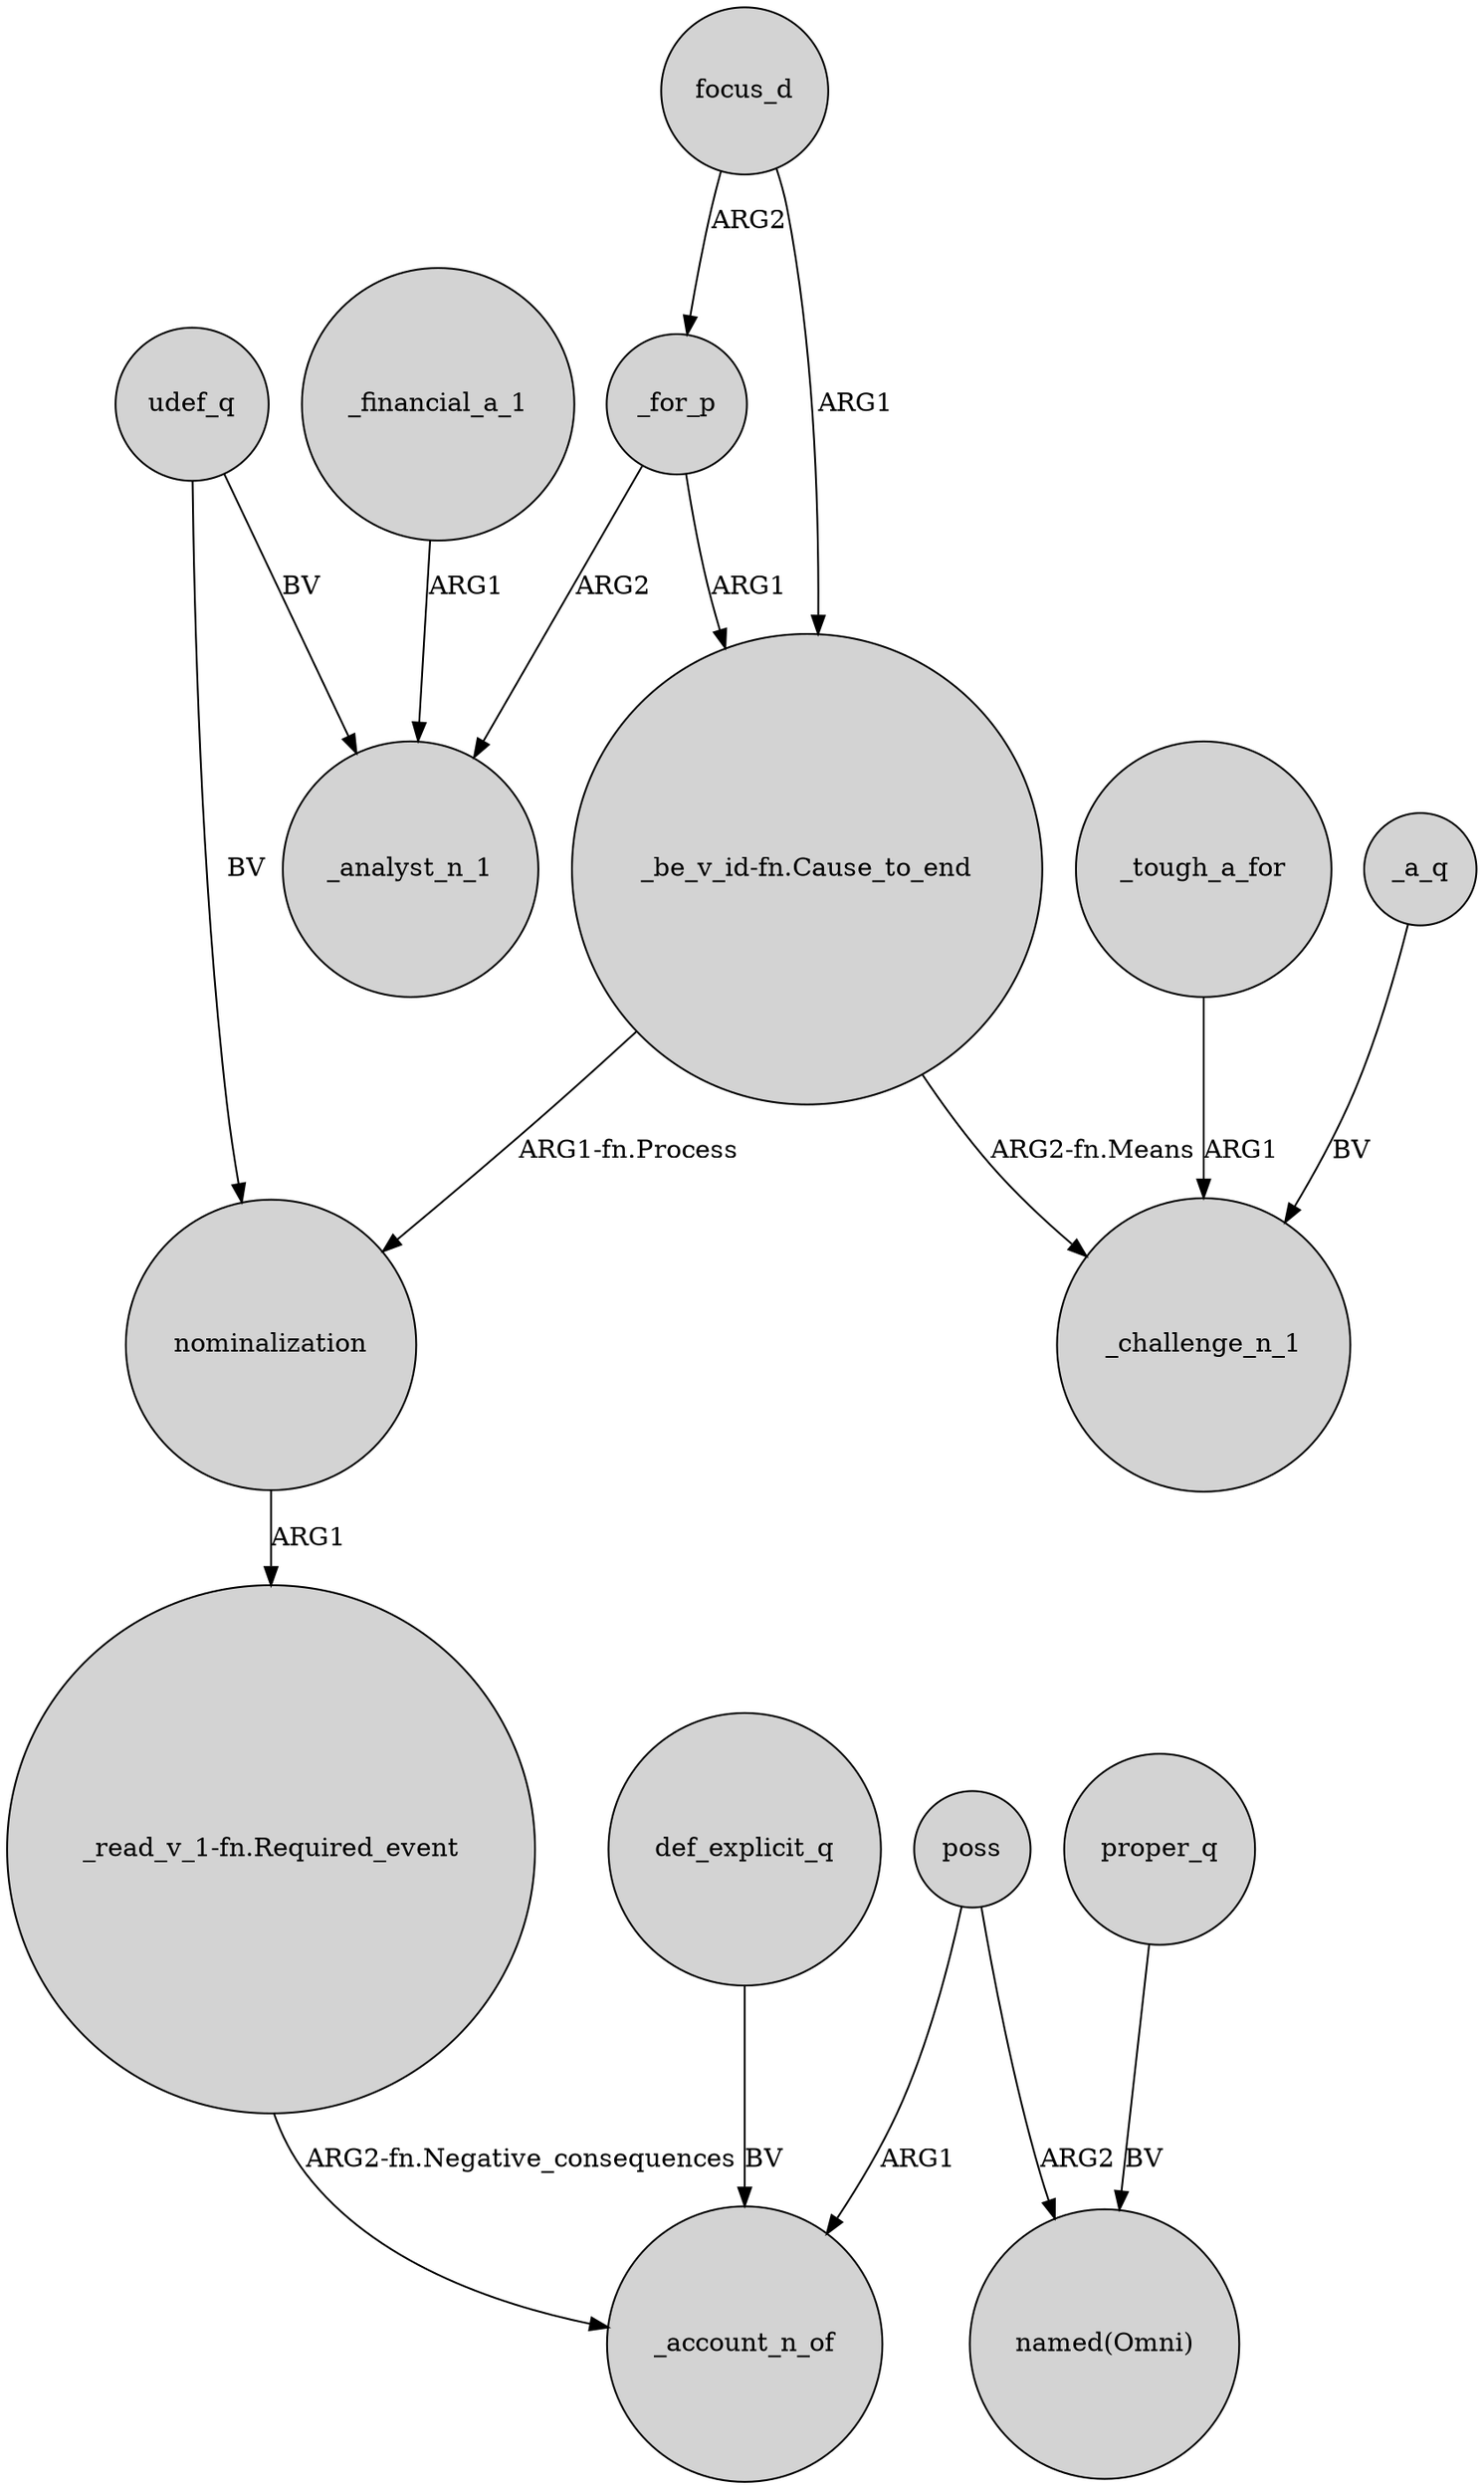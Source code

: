 digraph {
	node [shape=circle style=filled]
	focus_d -> "_be_v_id-fn.Cause_to_end" [label=ARG1]
	_financial_a_1 -> _analyst_n_1 [label=ARG1]
	_for_p -> _analyst_n_1 [label=ARG2]
	poss -> _account_n_of [label=ARG1]
	def_explicit_q -> _account_n_of [label=BV]
	"_read_v_1-fn.Required_event" -> _account_n_of [label="ARG2-fn.Negative_consequences"]
	"_be_v_id-fn.Cause_to_end" -> nominalization [label="ARG1-fn.Process"]
	poss -> "named(Omni)" [label=ARG2]
	focus_d -> _for_p [label=ARG2]
	_tough_a_for -> _challenge_n_1 [label=ARG1]
	udef_q -> _analyst_n_1 [label=BV]
	proper_q -> "named(Omni)" [label=BV]
	_a_q -> _challenge_n_1 [label=BV]
	"_be_v_id-fn.Cause_to_end" -> _challenge_n_1 [label="ARG2-fn.Means"]
	nominalization -> "_read_v_1-fn.Required_event" [label=ARG1]
	udef_q -> nominalization [label=BV]
	_for_p -> "_be_v_id-fn.Cause_to_end" [label=ARG1]
}
